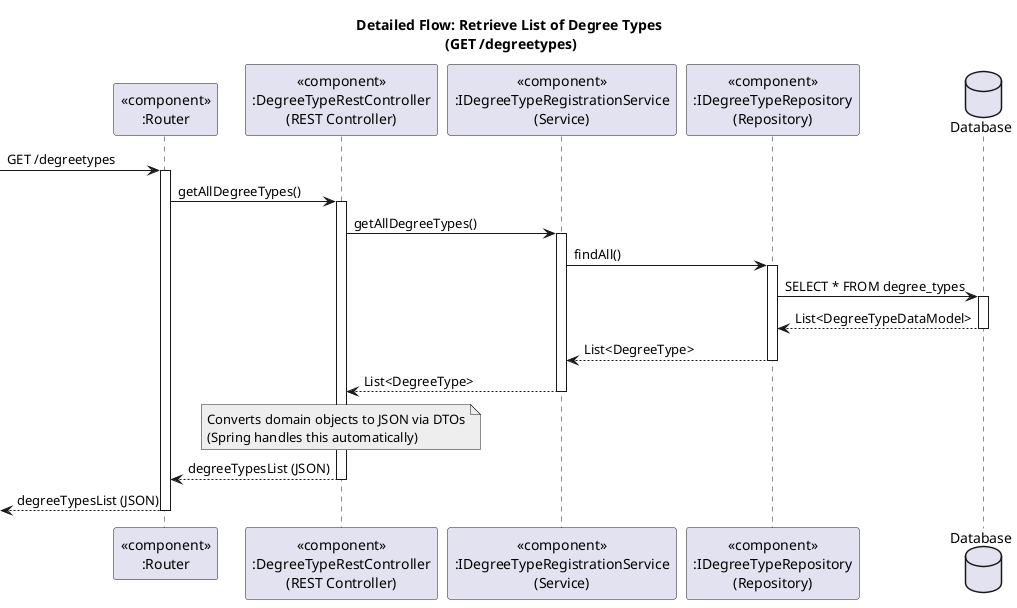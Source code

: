 @startuml
title Detailed Flow: Retrieve List of Degree Types \n(GET /degreetypes)

participant "<<component>>\n:Router" as Router
participant "<<component>>\n:DegreeTypeRestController\n(REST Controller)" as Controller
participant "<<component>>\n:IDegreeTypeRegistrationService\n(Service)" as Service
participant "<<component>>\n:IDegreeTypeRepository\n(Repository)" as Repository
database "Database" as DB

-> Router: GET /degreetypes
activate Router

Router -> Controller: getAllDegreeTypes()
activate Controller

Controller -> Service: getAllDegreeTypes()
activate Service

Service -> Repository: findAll()
activate Repository

Repository -> DB: SELECT * FROM degree_types
activate DB

DB --> Repository: List<DegreeTypeDataModel>
deactivate DB

Repository --> Service: List<DegreeType>
deactivate Repository

Service --> Controller: List<DegreeType>
deactivate Service

note over Controller #EEEEEE
Converts domain objects to JSON via DTOs
(Spring handles this automatically)
end note

Controller --> Router: degreeTypesList (JSON)
deactivate Controller

<-- Router : degreeTypesList (JSON)
deactivate Router

@enduml
